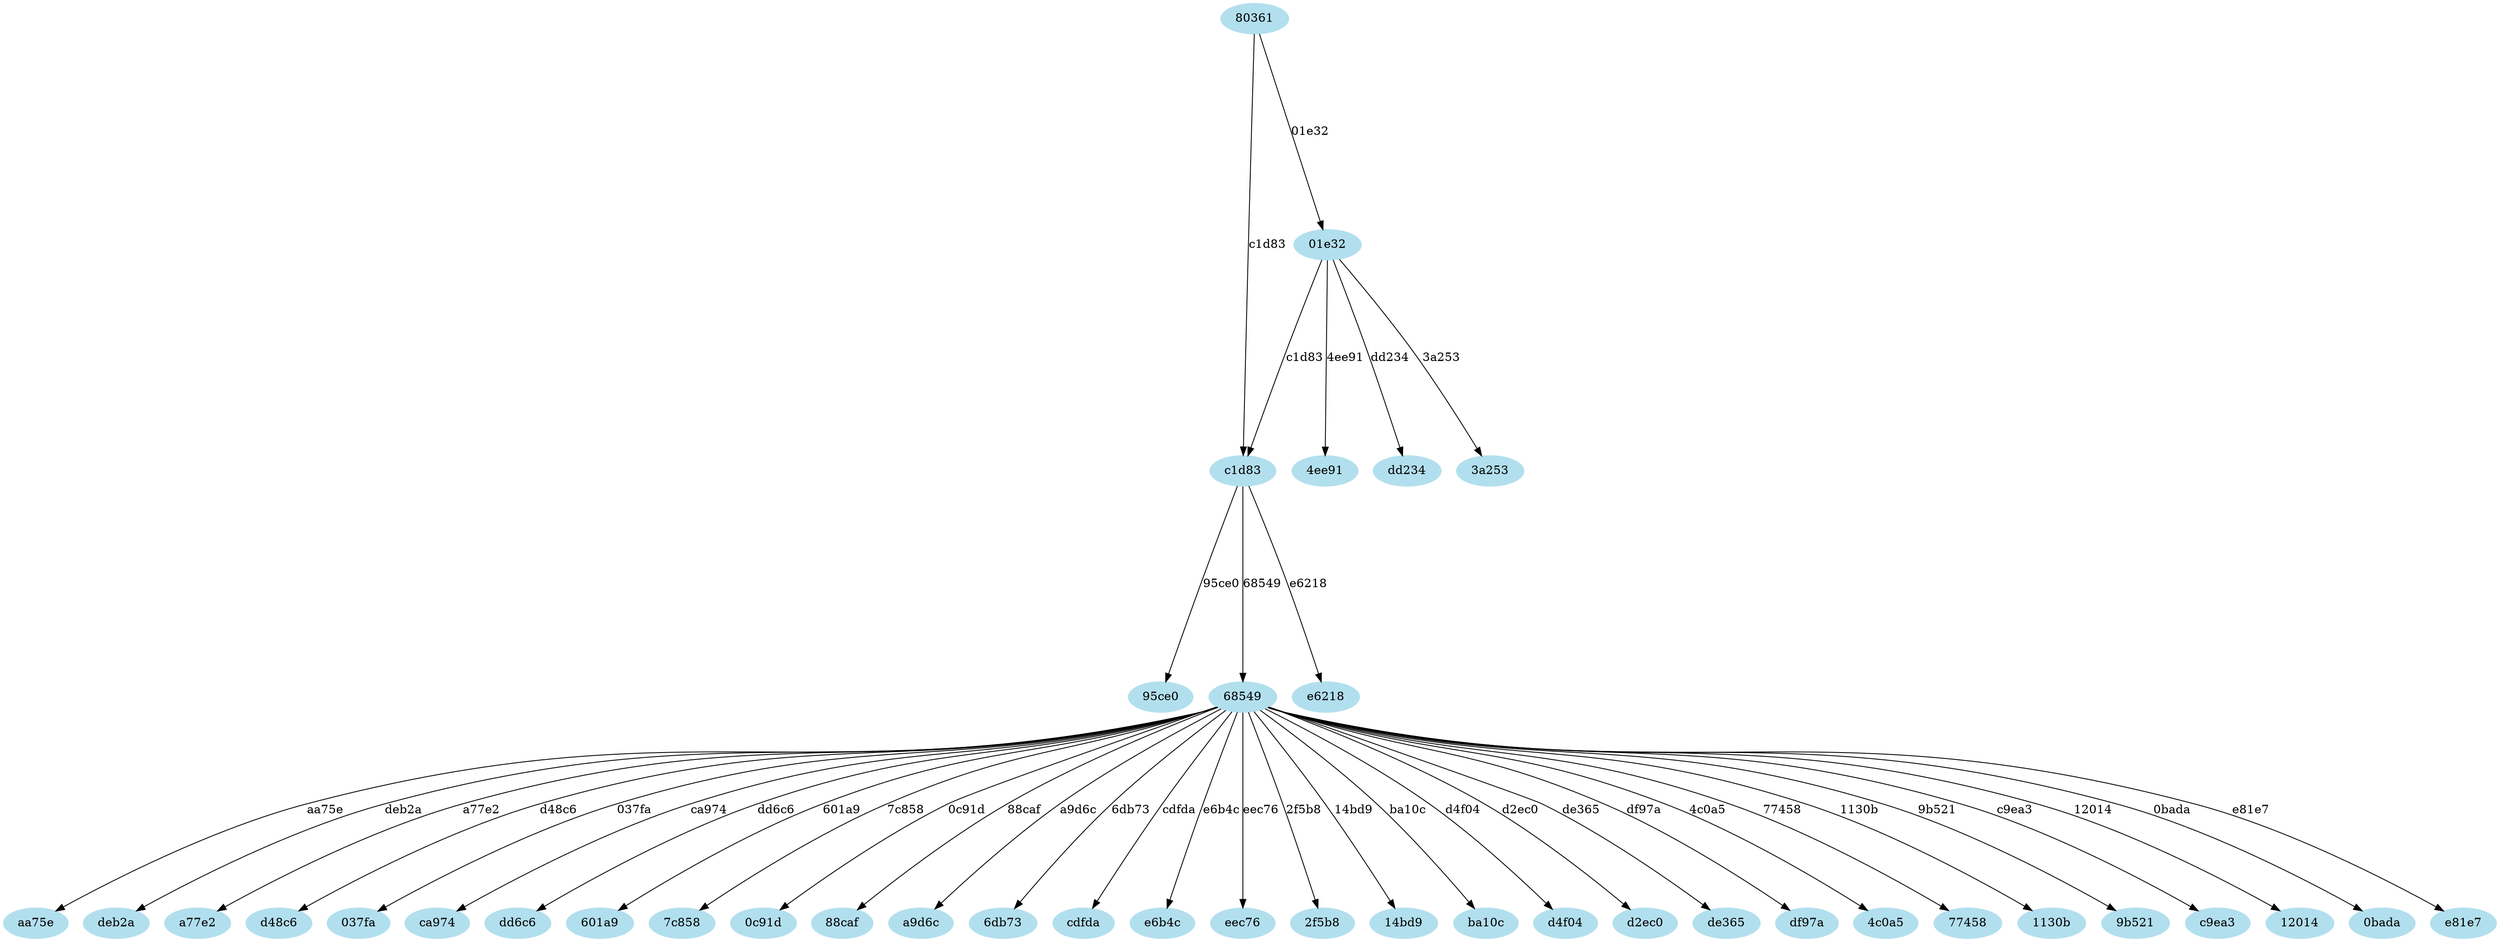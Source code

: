 // Transaction graph
digraph {
	node [color=lightblue2 style=filled]
	80361 [label=80361]
	80361 -> c1d83 [label=c1d83]
	ranksep=3
	80361 [label=80361]
	80361 -> "01e32" [label="01e32"]
	ranksep=3
	c1d83 [label=c1d83]
	c1d83 -> "95ce0" [label="95ce0"]
	ranksep=3
	c1d83 [label=c1d83]
	c1d83 -> 68549 [label=68549]
	ranksep=3
	c1d83 [label=c1d83]
	c1d83 -> e6218 [label=e6218]
	ranksep=3
	"01e32" [label="01e32"]
	"01e32" -> "4ee91" [label="4ee91"]
	ranksep=3
	"01e32" [label="01e32"]
	"01e32" -> dd234 [label=dd234]
	ranksep=3
	"01e32" [label="01e32"]
	"01e32" -> c1d83 [label=c1d83]
	ranksep=3
	"01e32" [label="01e32"]
	"01e32" -> "3a253" [label="3a253"]
	ranksep=3
	68549 [label=68549]
	68549 -> aa75e [label=aa75e]
	ranksep=3
	68549 [label=68549]
	68549 -> deb2a [label=deb2a]
	ranksep=3
	68549 [label=68549]
	68549 -> a77e2 [label=a77e2]
	ranksep=3
	68549 [label=68549]
	68549 -> d48c6 [label=d48c6]
	ranksep=3
	68549 [label=68549]
	68549 -> "037fa" [label="037fa"]
	ranksep=3
	68549 [label=68549]
	68549 -> ca974 [label=ca974]
	ranksep=3
	68549 [label=68549]
	68549 -> dd6c6 [label=dd6c6]
	ranksep=3
	68549 [label=68549]
	68549 -> "601a9" [label="601a9"]
	ranksep=3
	68549 [label=68549]
	68549 -> "7c858" [label="7c858"]
	ranksep=3
	68549 [label=68549]
	68549 -> "0c91d" [label="0c91d"]
	ranksep=3
	68549 [label=68549]
	68549 -> "88caf" [label="88caf"]
	ranksep=3
	68549 [label=68549]
	68549 -> a9d6c [label=a9d6c]
	ranksep=3
	68549 [label=68549]
	68549 -> "6db73" [label="6db73"]
	ranksep=3
	68549 [label=68549]
	68549 -> cdfda [label=cdfda]
	ranksep=3
	68549 [label=68549]
	68549 -> e6b4c [label=e6b4c]
	ranksep=3
	68549 [label=68549]
	68549 -> eec76 [label=eec76]
	ranksep=3
	68549 [label=68549]
	68549 -> "2f5b8" [label="2f5b8"]
	ranksep=3
	68549 [label=68549]
	68549 -> "14bd9" [label="14bd9"]
	ranksep=3
	68549 [label=68549]
	68549 -> ba10c [label=ba10c]
	ranksep=3
	68549 [label=68549]
	68549 -> d4f04 [label=d4f04]
	ranksep=3
	68549 [label=68549]
	68549 -> d2ec0 [label=d2ec0]
	ranksep=3
	68549 [label=68549]
	68549 -> de365 [label=de365]
	ranksep=3
	68549 [label=68549]
	68549 -> df97a [label=df97a]
	ranksep=3
	68549 [label=68549]
	68549 -> "4c0a5" [label="4c0a5"]
	ranksep=3
	68549 [label=68549]
	68549 -> 77458 [label=77458]
	ranksep=3
	68549 [label=68549]
	68549 -> "1130b" [label="1130b"]
	ranksep=3
	68549 [label=68549]
	68549 -> "9b521" [label="9b521"]
	ranksep=3
	68549 [label=68549]
	68549 -> c9ea3 [label=c9ea3]
	ranksep=3
	68549 [label=68549]
	68549 -> 12014 [label=12014]
	ranksep=3
	68549 [label=68549]
	68549 -> "0bada" [label="0bada"]
	ranksep=3
	68549 [label=68549]
	68549 -> e81e7 [label=e81e7]
	ranksep=3
}
